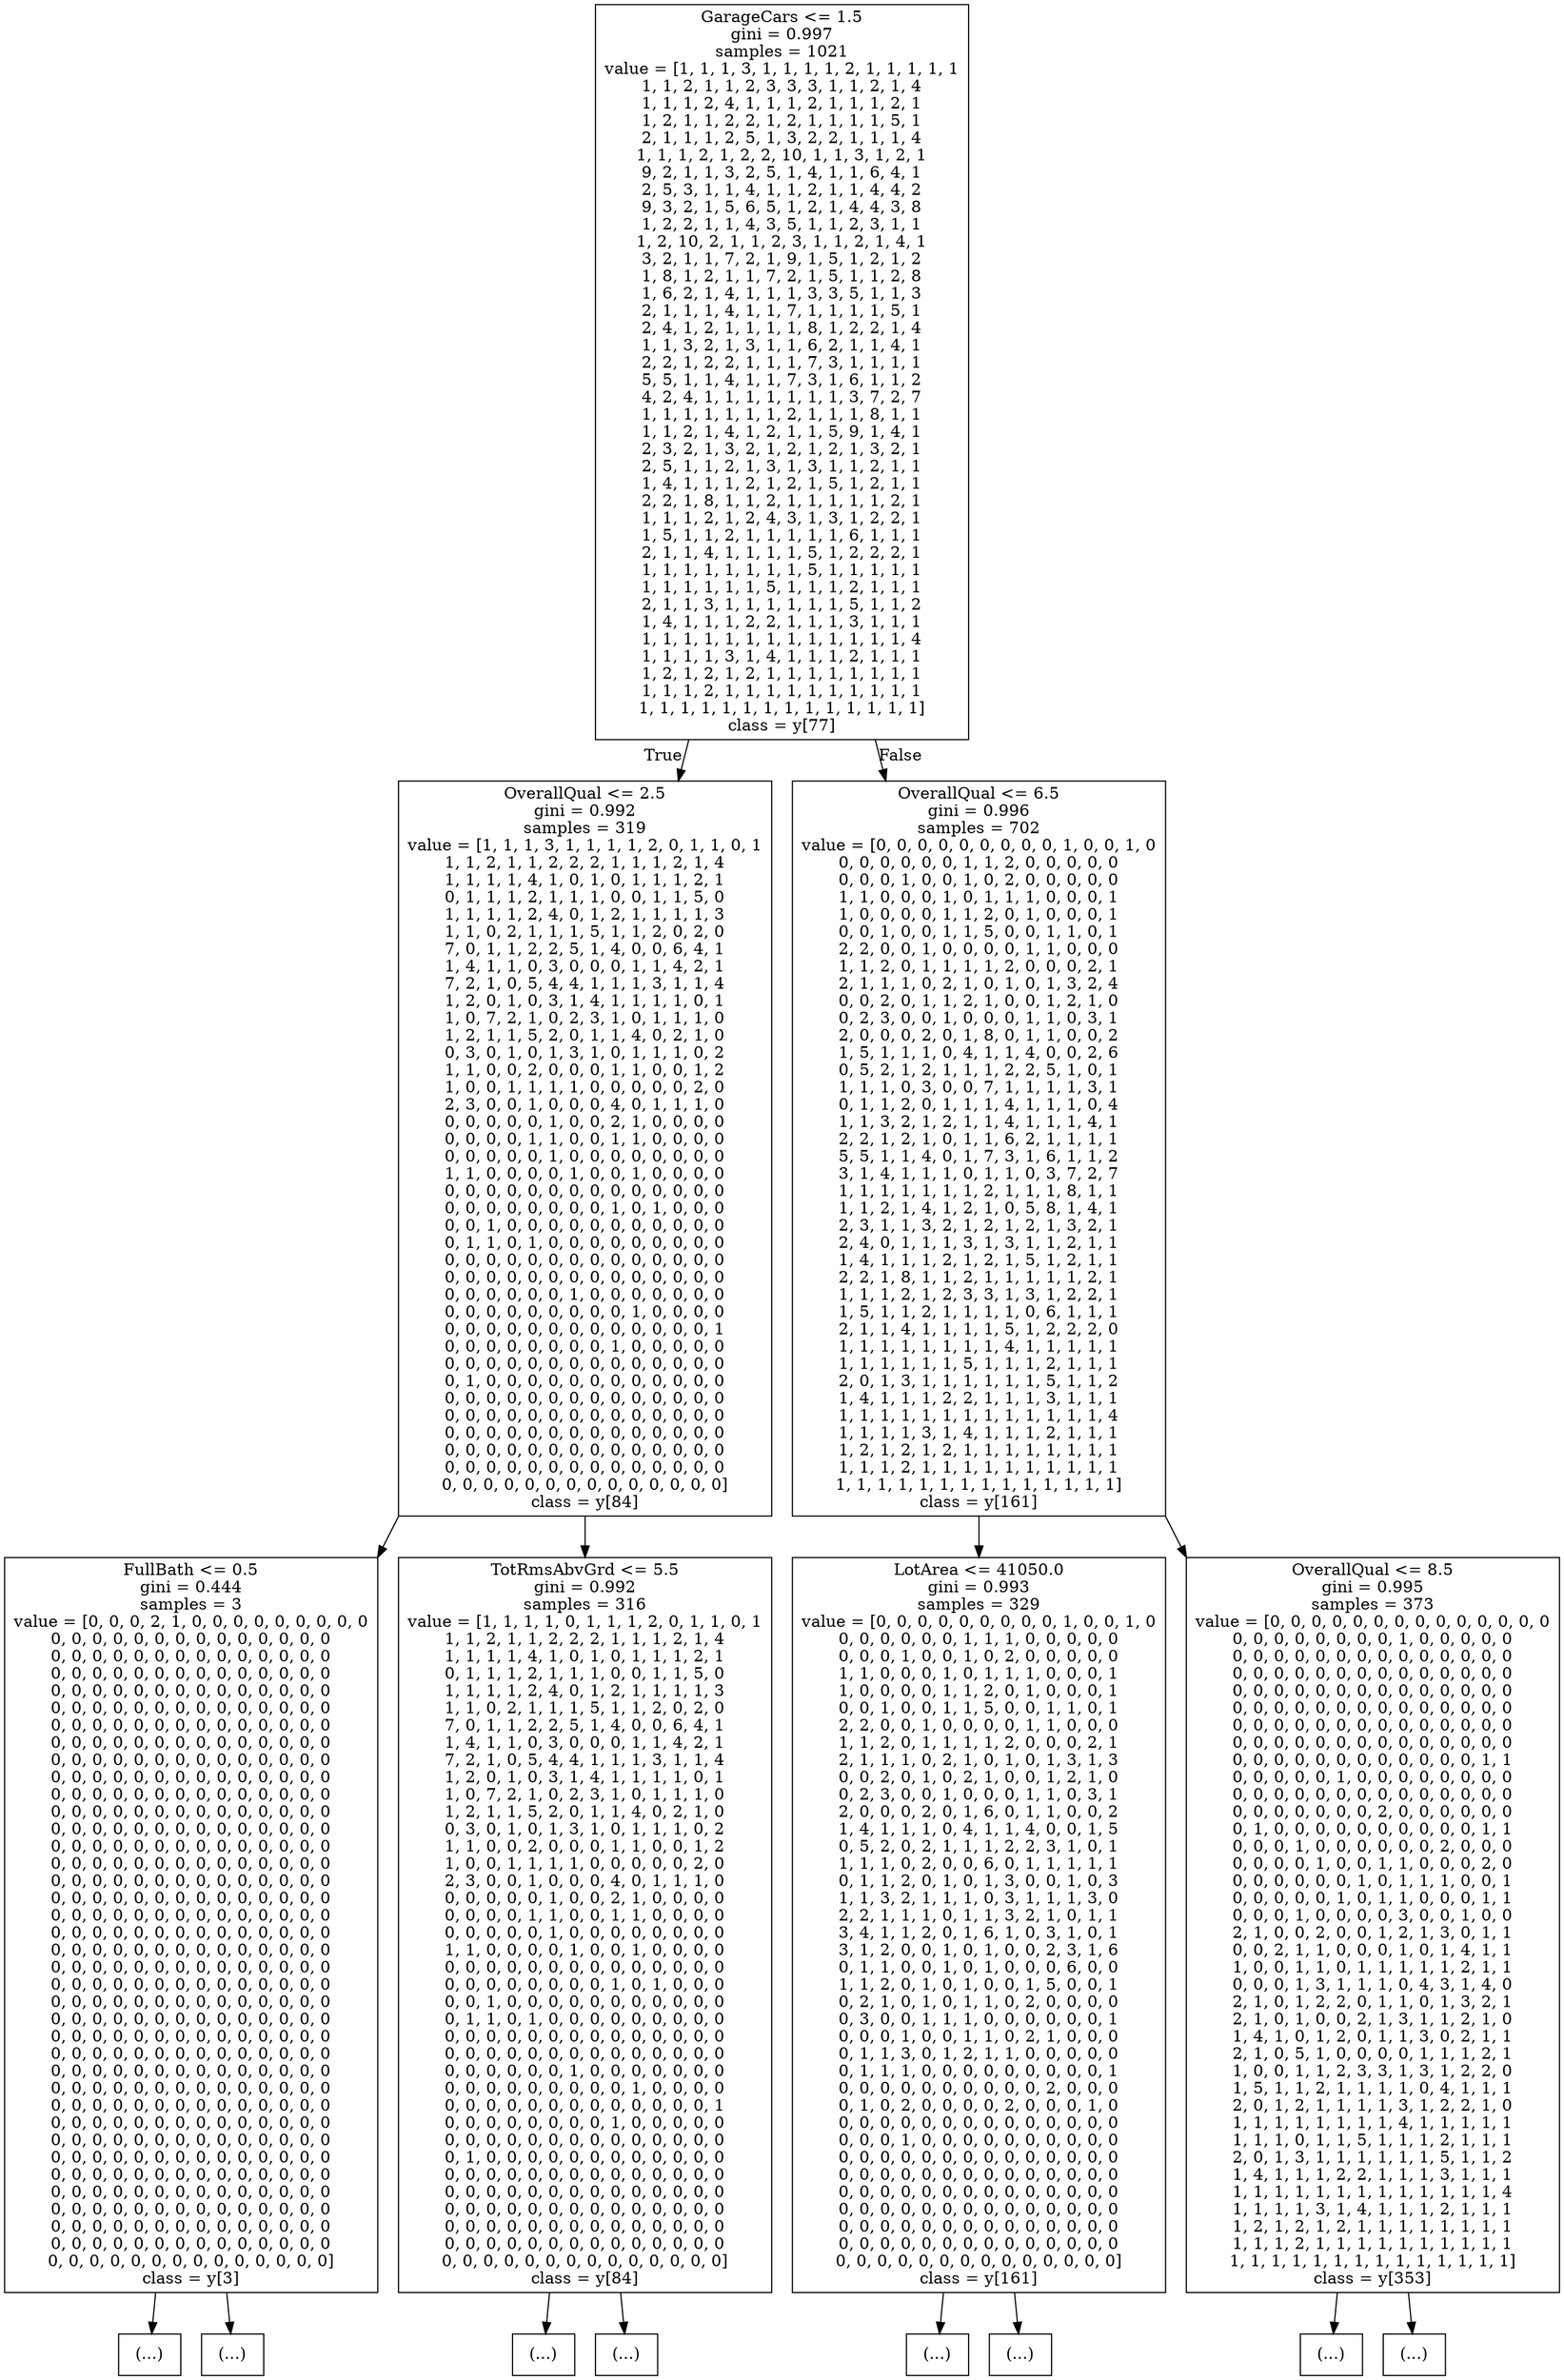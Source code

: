 digraph Tree {
node [shape=box] ;
0 [label="GarageCars <= 1.5\ngini = 0.997\nsamples = 1021\nvalue = [1, 1, 1, 3, 1, 1, 1, 1, 2, 1, 1, 1, 1, 1\n1, 1, 2, 1, 1, 2, 3, 3, 3, 1, 1, 2, 1, 4\n1, 1, 1, 2, 4, 1, 1, 1, 2, 1, 1, 1, 2, 1\n1, 2, 1, 1, 2, 2, 1, 2, 1, 1, 1, 1, 5, 1\n2, 1, 1, 1, 2, 5, 1, 3, 2, 2, 1, 1, 1, 4\n1, 1, 1, 2, 1, 2, 2, 10, 1, 1, 3, 1, 2, 1\n9, 2, 1, 1, 3, 2, 5, 1, 4, 1, 1, 6, 4, 1\n2, 5, 3, 1, 1, 4, 1, 1, 2, 1, 1, 4, 4, 2\n9, 3, 2, 1, 5, 6, 5, 1, 2, 1, 4, 4, 3, 8\n1, 2, 2, 1, 1, 4, 3, 5, 1, 1, 2, 3, 1, 1\n1, 2, 10, 2, 1, 1, 2, 3, 1, 1, 2, 1, 4, 1\n3, 2, 1, 1, 7, 2, 1, 9, 1, 5, 1, 2, 1, 2\n1, 8, 1, 2, 1, 1, 7, 2, 1, 5, 1, 1, 2, 8\n1, 6, 2, 1, 4, 1, 1, 1, 3, 3, 5, 1, 1, 3\n2, 1, 1, 1, 4, 1, 1, 7, 1, 1, 1, 1, 5, 1\n2, 4, 1, 2, 1, 1, 1, 1, 8, 1, 2, 2, 1, 4\n1, 1, 3, 2, 1, 3, 1, 1, 6, 2, 1, 1, 4, 1\n2, 2, 1, 2, 2, 1, 1, 1, 7, 3, 1, 1, 1, 1\n5, 5, 1, 1, 4, 1, 1, 7, 3, 1, 6, 1, 1, 2\n4, 2, 4, 1, 1, 1, 1, 1, 1, 1, 3, 7, 2, 7\n1, 1, 1, 1, 1, 1, 1, 2, 1, 1, 1, 8, 1, 1\n1, 1, 2, 1, 4, 1, 2, 1, 1, 5, 9, 1, 4, 1\n2, 3, 2, 1, 3, 2, 1, 2, 1, 2, 1, 3, 2, 1\n2, 5, 1, 1, 2, 1, 3, 1, 3, 1, 1, 2, 1, 1\n1, 4, 1, 1, 1, 2, 1, 2, 1, 5, 1, 2, 1, 1\n2, 2, 1, 8, 1, 1, 2, 1, 1, 1, 1, 1, 2, 1\n1, 1, 1, 2, 1, 2, 4, 3, 1, 3, 1, 2, 2, 1\n1, 5, 1, 1, 2, 1, 1, 1, 1, 1, 6, 1, 1, 1\n2, 1, 1, 4, 1, 1, 1, 1, 5, 1, 2, 2, 2, 1\n1, 1, 1, 1, 1, 1, 1, 1, 5, 1, 1, 1, 1, 1\n1, 1, 1, 1, 1, 1, 5, 1, 1, 1, 2, 1, 1, 1\n2, 1, 1, 3, 1, 1, 1, 1, 1, 1, 5, 1, 1, 2\n1, 4, 1, 1, 1, 2, 2, 1, 1, 1, 3, 1, 1, 1\n1, 1, 1, 1, 1, 1, 1, 1, 1, 1, 1, 1, 1, 4\n1, 1, 1, 1, 3, 1, 4, 1, 1, 1, 2, 1, 1, 1\n1, 2, 1, 2, 1, 2, 1, 1, 1, 1, 1, 1, 1, 1\n1, 1, 1, 2, 1, 1, 1, 1, 1, 1, 1, 1, 1, 1\n1, 1, 1, 1, 1, 1, 1, 1, 1, 1, 1, 1, 1, 1]\nclass = y[77]"] ;
1 [label="OverallQual <= 2.5\ngini = 0.992\nsamples = 319\nvalue = [1, 1, 1, 3, 1, 1, 1, 1, 2, 0, 1, 1, 0, 1\n1, 1, 2, 1, 1, 2, 2, 2, 1, 1, 1, 2, 1, 4\n1, 1, 1, 1, 4, 1, 0, 1, 0, 1, 1, 1, 2, 1\n0, 1, 1, 1, 2, 1, 1, 1, 0, 0, 1, 1, 5, 0\n1, 1, 1, 1, 2, 4, 0, 1, 2, 1, 1, 1, 1, 3\n1, 1, 0, 2, 1, 1, 1, 5, 1, 1, 2, 0, 2, 0\n7, 0, 1, 1, 2, 2, 5, 1, 4, 0, 0, 6, 4, 1\n1, 4, 1, 1, 0, 3, 0, 0, 0, 1, 1, 4, 2, 1\n7, 2, 1, 0, 5, 4, 4, 1, 1, 1, 3, 1, 1, 4\n1, 2, 0, 1, 0, 3, 1, 4, 1, 1, 1, 1, 0, 1\n1, 0, 7, 2, 1, 0, 2, 3, 1, 0, 1, 1, 1, 0\n1, 2, 1, 1, 5, 2, 0, 1, 1, 4, 0, 2, 1, 0\n0, 3, 0, 1, 0, 1, 3, 1, 0, 1, 1, 1, 0, 2\n1, 1, 0, 0, 2, 0, 0, 0, 1, 1, 0, 0, 1, 2\n1, 0, 0, 1, 1, 1, 1, 0, 0, 0, 0, 0, 2, 0\n2, 3, 0, 0, 1, 0, 0, 0, 4, 0, 1, 1, 1, 0\n0, 0, 0, 0, 0, 1, 0, 0, 2, 1, 0, 0, 0, 0\n0, 0, 0, 0, 1, 1, 0, 0, 1, 1, 0, 0, 0, 0\n0, 0, 0, 0, 0, 1, 0, 0, 0, 0, 0, 0, 0, 0\n1, 1, 0, 0, 0, 0, 1, 0, 0, 1, 0, 0, 0, 0\n0, 0, 0, 0, 0, 0, 0, 0, 0, 0, 0, 0, 0, 0\n0, 0, 0, 0, 0, 0, 0, 0, 1, 0, 1, 0, 0, 0\n0, 0, 1, 0, 0, 0, 0, 0, 0, 0, 0, 0, 0, 0\n0, 1, 1, 0, 1, 0, 0, 0, 0, 0, 0, 0, 0, 0\n0, 0, 0, 0, 0, 0, 0, 0, 0, 0, 0, 0, 0, 0\n0, 0, 0, 0, 0, 0, 0, 0, 0, 0, 0, 0, 0, 0\n0, 0, 0, 0, 0, 0, 1, 0, 0, 0, 0, 0, 0, 0\n0, 0, 0, 0, 0, 0, 0, 0, 0, 1, 0, 0, 0, 0\n0, 0, 0, 0, 0, 0, 0, 0, 0, 0, 0, 0, 0, 1\n0, 0, 0, 0, 0, 0, 0, 0, 1, 0, 0, 0, 0, 0\n0, 0, 0, 0, 0, 0, 0, 0, 0, 0, 0, 0, 0, 0\n0, 1, 0, 0, 0, 0, 0, 0, 0, 0, 0, 0, 0, 0\n0, 0, 0, 0, 0, 0, 0, 0, 0, 0, 0, 0, 0, 0\n0, 0, 0, 0, 0, 0, 0, 0, 0, 0, 0, 0, 0, 0\n0, 0, 0, 0, 0, 0, 0, 0, 0, 0, 0, 0, 0, 0\n0, 0, 0, 0, 0, 0, 0, 0, 0, 0, 0, 0, 0, 0\n0, 0, 0, 0, 0, 0, 0, 0, 0, 0, 0, 0, 0, 0\n0, 0, 0, 0, 0, 0, 0, 0, 0, 0, 0, 0, 0, 0]\nclass = y[84]"] ;
0 -> 1 [labeldistance=2.5, labelangle=45, headlabel="True"] ;
2 [label="FullBath <= 0.5\ngini = 0.444\nsamples = 3\nvalue = [0, 0, 0, 2, 1, 0, 0, 0, 0, 0, 0, 0, 0, 0\n0, 0, 0, 0, 0, 0, 0, 0, 0, 0, 0, 0, 0, 0\n0, 0, 0, 0, 0, 0, 0, 0, 0, 0, 0, 0, 0, 0\n0, 0, 0, 0, 0, 0, 0, 0, 0, 0, 0, 0, 0, 0\n0, 0, 0, 0, 0, 0, 0, 0, 0, 0, 0, 0, 0, 0\n0, 0, 0, 0, 0, 0, 0, 0, 0, 0, 0, 0, 0, 0\n0, 0, 0, 0, 0, 0, 0, 0, 0, 0, 0, 0, 0, 0\n0, 0, 0, 0, 0, 0, 0, 0, 0, 0, 0, 0, 0, 0\n0, 0, 0, 0, 0, 0, 0, 0, 0, 0, 0, 0, 0, 0\n0, 0, 0, 0, 0, 0, 0, 0, 0, 0, 0, 0, 0, 0\n0, 0, 0, 0, 0, 0, 0, 0, 0, 0, 0, 0, 0, 0\n0, 0, 0, 0, 0, 0, 0, 0, 0, 0, 0, 0, 0, 0\n0, 0, 0, 0, 0, 0, 0, 0, 0, 0, 0, 0, 0, 0\n0, 0, 0, 0, 0, 0, 0, 0, 0, 0, 0, 0, 0, 0\n0, 0, 0, 0, 0, 0, 0, 0, 0, 0, 0, 0, 0, 0\n0, 0, 0, 0, 0, 0, 0, 0, 0, 0, 0, 0, 0, 0\n0, 0, 0, 0, 0, 0, 0, 0, 0, 0, 0, 0, 0, 0\n0, 0, 0, 0, 0, 0, 0, 0, 0, 0, 0, 0, 0, 0\n0, 0, 0, 0, 0, 0, 0, 0, 0, 0, 0, 0, 0, 0\n0, 0, 0, 0, 0, 0, 0, 0, 0, 0, 0, 0, 0, 0\n0, 0, 0, 0, 0, 0, 0, 0, 0, 0, 0, 0, 0, 0\n0, 0, 0, 0, 0, 0, 0, 0, 0, 0, 0, 0, 0, 0\n0, 0, 0, 0, 0, 0, 0, 0, 0, 0, 0, 0, 0, 0\n0, 0, 0, 0, 0, 0, 0, 0, 0, 0, 0, 0, 0, 0\n0, 0, 0, 0, 0, 0, 0, 0, 0, 0, 0, 0, 0, 0\n0, 0, 0, 0, 0, 0, 0, 0, 0, 0, 0, 0, 0, 0\n0, 0, 0, 0, 0, 0, 0, 0, 0, 0, 0, 0, 0, 0\n0, 0, 0, 0, 0, 0, 0, 0, 0, 0, 0, 0, 0, 0\n0, 0, 0, 0, 0, 0, 0, 0, 0, 0, 0, 0, 0, 0\n0, 0, 0, 0, 0, 0, 0, 0, 0, 0, 0, 0, 0, 0\n0, 0, 0, 0, 0, 0, 0, 0, 0, 0, 0, 0, 0, 0\n0, 0, 0, 0, 0, 0, 0, 0, 0, 0, 0, 0, 0, 0\n0, 0, 0, 0, 0, 0, 0, 0, 0, 0, 0, 0, 0, 0\n0, 0, 0, 0, 0, 0, 0, 0, 0, 0, 0, 0, 0, 0\n0, 0, 0, 0, 0, 0, 0, 0, 0, 0, 0, 0, 0, 0\n0, 0, 0, 0, 0, 0, 0, 0, 0, 0, 0, 0, 0, 0\n0, 0, 0, 0, 0, 0, 0, 0, 0, 0, 0, 0, 0, 0\n0, 0, 0, 0, 0, 0, 0, 0, 0, 0, 0, 0, 0, 0]\nclass = y[3]"] ;
1 -> 2 ;
3 [label="(...)"] ;
2 -> 3 ;
4 [label="(...)"] ;
2 -> 4 ;
5 [label="TotRmsAbvGrd <= 5.5\ngini = 0.992\nsamples = 316\nvalue = [1, 1, 1, 1, 0, 1, 1, 1, 2, 0, 1, 1, 0, 1\n1, 1, 2, 1, 1, 2, 2, 2, 1, 1, 1, 2, 1, 4\n1, 1, 1, 1, 4, 1, 0, 1, 0, 1, 1, 1, 2, 1\n0, 1, 1, 1, 2, 1, 1, 1, 0, 0, 1, 1, 5, 0\n1, 1, 1, 1, 2, 4, 0, 1, 2, 1, 1, 1, 1, 3\n1, 1, 0, 2, 1, 1, 1, 5, 1, 1, 2, 0, 2, 0\n7, 0, 1, 1, 2, 2, 5, 1, 4, 0, 0, 6, 4, 1\n1, 4, 1, 1, 0, 3, 0, 0, 0, 1, 1, 4, 2, 1\n7, 2, 1, 0, 5, 4, 4, 1, 1, 1, 3, 1, 1, 4\n1, 2, 0, 1, 0, 3, 1, 4, 1, 1, 1, 1, 0, 1\n1, 0, 7, 2, 1, 0, 2, 3, 1, 0, 1, 1, 1, 0\n1, 2, 1, 1, 5, 2, 0, 1, 1, 4, 0, 2, 1, 0\n0, 3, 0, 1, 0, 1, 3, 1, 0, 1, 1, 1, 0, 2\n1, 1, 0, 0, 2, 0, 0, 0, 1, 1, 0, 0, 1, 2\n1, 0, 0, 1, 1, 1, 1, 0, 0, 0, 0, 0, 2, 0\n2, 3, 0, 0, 1, 0, 0, 0, 4, 0, 1, 1, 1, 0\n0, 0, 0, 0, 0, 1, 0, 0, 2, 1, 0, 0, 0, 0\n0, 0, 0, 0, 1, 1, 0, 0, 1, 1, 0, 0, 0, 0\n0, 0, 0, 0, 0, 1, 0, 0, 0, 0, 0, 0, 0, 0\n1, 1, 0, 0, 0, 0, 1, 0, 0, 1, 0, 0, 0, 0\n0, 0, 0, 0, 0, 0, 0, 0, 0, 0, 0, 0, 0, 0\n0, 0, 0, 0, 0, 0, 0, 0, 1, 0, 1, 0, 0, 0\n0, 0, 1, 0, 0, 0, 0, 0, 0, 0, 0, 0, 0, 0\n0, 1, 1, 0, 1, 0, 0, 0, 0, 0, 0, 0, 0, 0\n0, 0, 0, 0, 0, 0, 0, 0, 0, 0, 0, 0, 0, 0\n0, 0, 0, 0, 0, 0, 0, 0, 0, 0, 0, 0, 0, 0\n0, 0, 0, 0, 0, 0, 1, 0, 0, 0, 0, 0, 0, 0\n0, 0, 0, 0, 0, 0, 0, 0, 0, 1, 0, 0, 0, 0\n0, 0, 0, 0, 0, 0, 0, 0, 0, 0, 0, 0, 0, 1\n0, 0, 0, 0, 0, 0, 0, 0, 1, 0, 0, 0, 0, 0\n0, 0, 0, 0, 0, 0, 0, 0, 0, 0, 0, 0, 0, 0\n0, 1, 0, 0, 0, 0, 0, 0, 0, 0, 0, 0, 0, 0\n0, 0, 0, 0, 0, 0, 0, 0, 0, 0, 0, 0, 0, 0\n0, 0, 0, 0, 0, 0, 0, 0, 0, 0, 0, 0, 0, 0\n0, 0, 0, 0, 0, 0, 0, 0, 0, 0, 0, 0, 0, 0\n0, 0, 0, 0, 0, 0, 0, 0, 0, 0, 0, 0, 0, 0\n0, 0, 0, 0, 0, 0, 0, 0, 0, 0, 0, 0, 0, 0\n0, 0, 0, 0, 0, 0, 0, 0, 0, 0, 0, 0, 0, 0]\nclass = y[84]"] ;
1 -> 5 ;
6 [label="(...)"] ;
5 -> 6 ;
7 [label="(...)"] ;
5 -> 7 ;
8 [label="OverallQual <= 6.5\ngini = 0.996\nsamples = 702\nvalue = [0, 0, 0, 0, 0, 0, 0, 0, 0, 1, 0, 0, 1, 0\n0, 0, 0, 0, 0, 0, 1, 1, 2, 0, 0, 0, 0, 0\n0, 0, 0, 1, 0, 0, 1, 0, 2, 0, 0, 0, 0, 0\n1, 1, 0, 0, 0, 1, 0, 1, 1, 1, 0, 0, 0, 1\n1, 0, 0, 0, 0, 1, 1, 2, 0, 1, 0, 0, 0, 1\n0, 0, 1, 0, 0, 1, 1, 5, 0, 0, 1, 1, 0, 1\n2, 2, 0, 0, 1, 0, 0, 0, 0, 1, 1, 0, 0, 0\n1, 1, 2, 0, 1, 1, 1, 1, 2, 0, 0, 0, 2, 1\n2, 1, 1, 1, 0, 2, 1, 0, 1, 0, 1, 3, 2, 4\n0, 0, 2, 0, 1, 1, 2, 1, 0, 0, 1, 2, 1, 0\n0, 2, 3, 0, 0, 1, 0, 0, 0, 1, 1, 0, 3, 1\n2, 0, 0, 0, 2, 0, 1, 8, 0, 1, 1, 0, 0, 2\n1, 5, 1, 1, 1, 0, 4, 1, 1, 4, 0, 0, 2, 6\n0, 5, 2, 1, 2, 1, 1, 1, 2, 2, 5, 1, 0, 1\n1, 1, 1, 0, 3, 0, 0, 7, 1, 1, 1, 1, 3, 1\n0, 1, 1, 2, 0, 1, 1, 1, 4, 1, 1, 1, 0, 4\n1, 1, 3, 2, 1, 2, 1, 1, 4, 1, 1, 1, 4, 1\n2, 2, 1, 2, 1, 0, 1, 1, 6, 2, 1, 1, 1, 1\n5, 5, 1, 1, 4, 0, 1, 7, 3, 1, 6, 1, 1, 2\n3, 1, 4, 1, 1, 1, 0, 1, 1, 0, 3, 7, 2, 7\n1, 1, 1, 1, 1, 1, 1, 2, 1, 1, 1, 8, 1, 1\n1, 1, 2, 1, 4, 1, 2, 1, 0, 5, 8, 1, 4, 1\n2, 3, 1, 1, 3, 2, 1, 2, 1, 2, 1, 3, 2, 1\n2, 4, 0, 1, 1, 1, 3, 1, 3, 1, 1, 2, 1, 1\n1, 4, 1, 1, 1, 2, 1, 2, 1, 5, 1, 2, 1, 1\n2, 2, 1, 8, 1, 1, 2, 1, 1, 1, 1, 1, 2, 1\n1, 1, 1, 2, 1, 2, 3, 3, 1, 3, 1, 2, 2, 1\n1, 5, 1, 1, 2, 1, 1, 1, 1, 0, 6, 1, 1, 1\n2, 1, 1, 4, 1, 1, 1, 1, 5, 1, 2, 2, 2, 0\n1, 1, 1, 1, 1, 1, 1, 1, 4, 1, 1, 1, 1, 1\n1, 1, 1, 1, 1, 1, 5, 1, 1, 1, 2, 1, 1, 1\n2, 0, 1, 3, 1, 1, 1, 1, 1, 1, 5, 1, 1, 2\n1, 4, 1, 1, 1, 2, 2, 1, 1, 1, 3, 1, 1, 1\n1, 1, 1, 1, 1, 1, 1, 1, 1, 1, 1, 1, 1, 4\n1, 1, 1, 1, 3, 1, 4, 1, 1, 1, 2, 1, 1, 1\n1, 2, 1, 2, 1, 2, 1, 1, 1, 1, 1, 1, 1, 1\n1, 1, 1, 2, 1, 1, 1, 1, 1, 1, 1, 1, 1, 1\n1, 1, 1, 1, 1, 1, 1, 1, 1, 1, 1, 1, 1, 1]\nclass = y[161]"] ;
0 -> 8 [labeldistance=2.5, labelangle=-45, headlabel="False"] ;
9 [label="LotArea <= 41050.0\ngini = 0.993\nsamples = 329\nvalue = [0, 0, 0, 0, 0, 0, 0, 0, 0, 1, 0, 0, 1, 0\n0, 0, 0, 0, 0, 0, 1, 1, 1, 0, 0, 0, 0, 0\n0, 0, 0, 1, 0, 0, 1, 0, 2, 0, 0, 0, 0, 0\n1, 1, 0, 0, 0, 1, 0, 1, 1, 1, 0, 0, 0, 1\n1, 0, 0, 0, 0, 1, 1, 2, 0, 1, 0, 0, 0, 1\n0, 0, 1, 0, 0, 1, 1, 5, 0, 0, 1, 1, 0, 1\n2, 2, 0, 0, 1, 0, 0, 0, 0, 1, 1, 0, 0, 0\n1, 1, 2, 0, 1, 1, 1, 1, 2, 0, 0, 0, 2, 1\n2, 1, 1, 1, 0, 2, 1, 0, 1, 0, 1, 3, 1, 3\n0, 0, 2, 0, 1, 0, 2, 1, 0, 0, 1, 2, 1, 0\n0, 2, 3, 0, 0, 1, 0, 0, 0, 1, 1, 0, 3, 1\n2, 0, 0, 0, 2, 0, 1, 6, 0, 1, 1, 0, 0, 2\n1, 4, 1, 1, 1, 0, 4, 1, 1, 4, 0, 0, 1, 5\n0, 5, 2, 0, 2, 1, 1, 1, 2, 2, 3, 1, 0, 1\n1, 1, 1, 0, 2, 0, 0, 6, 0, 1, 1, 1, 1, 1\n0, 1, 1, 2, 0, 1, 0, 1, 3, 0, 0, 1, 0, 3\n1, 1, 3, 2, 1, 1, 1, 0, 3, 1, 1, 1, 3, 0\n2, 2, 1, 1, 1, 0, 1, 1, 3, 2, 1, 0, 1, 1\n3, 4, 1, 1, 2, 0, 1, 6, 1, 0, 3, 1, 0, 1\n3, 1, 2, 0, 0, 1, 0, 1, 0, 0, 2, 3, 1, 6\n0, 1, 1, 0, 0, 1, 0, 1, 0, 0, 0, 6, 0, 0\n1, 1, 2, 0, 1, 0, 1, 0, 0, 1, 5, 0, 0, 1\n0, 2, 1, 0, 1, 0, 1, 1, 0, 2, 0, 0, 0, 0\n0, 3, 0, 0, 1, 1, 1, 0, 0, 0, 0, 0, 0, 1\n0, 0, 0, 1, 0, 0, 1, 1, 0, 2, 1, 0, 0, 0\n0, 1, 1, 3, 0, 1, 2, 1, 1, 0, 0, 0, 0, 0\n0, 1, 1, 1, 0, 0, 0, 0, 0, 0, 0, 0, 0, 1\n0, 0, 0, 0, 0, 0, 0, 0, 0, 0, 2, 0, 0, 0\n0, 1, 0, 2, 0, 0, 0, 0, 2, 0, 0, 0, 1, 0\n0, 0, 0, 0, 0, 0, 0, 0, 0, 0, 0, 0, 0, 0\n0, 0, 0, 1, 0, 0, 0, 0, 0, 0, 0, 0, 0, 0\n0, 0, 0, 0, 0, 0, 0, 0, 0, 0, 0, 0, 0, 0\n0, 0, 0, 0, 0, 0, 0, 0, 0, 0, 0, 0, 0, 0\n0, 0, 0, 0, 0, 0, 0, 0, 0, 0, 0, 0, 0, 0\n0, 0, 0, 0, 0, 0, 0, 0, 0, 0, 0, 0, 0, 0\n0, 0, 0, 0, 0, 0, 0, 0, 0, 0, 0, 0, 0, 0\n0, 0, 0, 0, 0, 0, 0, 0, 0, 0, 0, 0, 0, 0\n0, 0, 0, 0, 0, 0, 0, 0, 0, 0, 0, 0, 0, 0]\nclass = y[161]"] ;
8 -> 9 ;
10 [label="(...)"] ;
9 -> 10 ;
11 [label="(...)"] ;
9 -> 11 ;
12 [label="OverallQual <= 8.5\ngini = 0.995\nsamples = 373\nvalue = [0, 0, 0, 0, 0, 0, 0, 0, 0, 0, 0, 0, 0, 0\n0, 0, 0, 0, 0, 0, 0, 0, 1, 0, 0, 0, 0, 0\n0, 0, 0, 0, 0, 0, 0, 0, 0, 0, 0, 0, 0, 0\n0, 0, 0, 0, 0, 0, 0, 0, 0, 0, 0, 0, 0, 0\n0, 0, 0, 0, 0, 0, 0, 0, 0, 0, 0, 0, 0, 0\n0, 0, 0, 0, 0, 0, 0, 0, 0, 0, 0, 0, 0, 0\n0, 0, 0, 0, 0, 0, 0, 0, 0, 0, 0, 0, 0, 0\n0, 0, 0, 0, 0, 0, 0, 0, 0, 0, 0, 0, 0, 0\n0, 0, 0, 0, 0, 0, 0, 0, 0, 0, 0, 0, 1, 1\n0, 0, 0, 0, 0, 1, 0, 0, 0, 0, 0, 0, 0, 0\n0, 0, 0, 0, 0, 0, 0, 0, 0, 0, 0, 0, 0, 0\n0, 0, 0, 0, 0, 0, 0, 2, 0, 0, 0, 0, 0, 0\n0, 1, 0, 0, 0, 0, 0, 0, 0, 0, 0, 0, 1, 1\n0, 0, 0, 1, 0, 0, 0, 0, 0, 0, 2, 0, 0, 0\n0, 0, 0, 0, 1, 0, 0, 1, 1, 0, 0, 0, 2, 0\n0, 0, 0, 0, 0, 0, 1, 0, 1, 1, 1, 0, 0, 1\n0, 0, 0, 0, 0, 1, 0, 1, 1, 0, 0, 0, 1, 1\n0, 0, 0, 1, 0, 0, 0, 0, 3, 0, 0, 1, 0, 0\n2, 1, 0, 0, 2, 0, 0, 1, 2, 1, 3, 0, 1, 1\n0, 0, 2, 1, 1, 0, 0, 0, 1, 0, 1, 4, 1, 1\n1, 0, 0, 1, 1, 0, 1, 1, 1, 1, 1, 2, 1, 1\n0, 0, 0, 1, 3, 1, 1, 1, 0, 4, 3, 1, 4, 0\n2, 1, 0, 1, 2, 2, 0, 1, 1, 0, 1, 3, 2, 1\n2, 1, 0, 1, 0, 0, 2, 1, 3, 1, 1, 2, 1, 0\n1, 4, 1, 0, 1, 2, 0, 1, 1, 3, 0, 2, 1, 1\n2, 1, 0, 5, 1, 0, 0, 0, 0, 1, 1, 1, 2, 1\n1, 0, 0, 1, 1, 2, 3, 3, 1, 3, 1, 2, 2, 0\n1, 5, 1, 1, 2, 1, 1, 1, 1, 0, 4, 1, 1, 1\n2, 0, 1, 2, 1, 1, 1, 1, 3, 1, 2, 2, 1, 0\n1, 1, 1, 1, 1, 1, 1, 1, 4, 1, 1, 1, 1, 1\n1, 1, 1, 0, 1, 1, 5, 1, 1, 1, 2, 1, 1, 1\n2, 0, 1, 3, 1, 1, 1, 1, 1, 1, 5, 1, 1, 2\n1, 4, 1, 1, 1, 2, 2, 1, 1, 1, 3, 1, 1, 1\n1, 1, 1, 1, 1, 1, 1, 1, 1, 1, 1, 1, 1, 4\n1, 1, 1, 1, 3, 1, 4, 1, 1, 1, 2, 1, 1, 1\n1, 2, 1, 2, 1, 2, 1, 1, 1, 1, 1, 1, 1, 1\n1, 1, 1, 2, 1, 1, 1, 1, 1, 1, 1, 1, 1, 1\n1, 1, 1, 1, 1, 1, 1, 1, 1, 1, 1, 1, 1, 1]\nclass = y[353]"] ;
8 -> 12 ;
13 [label="(...)"] ;
12 -> 13 ;
14 [label="(...)"] ;
12 -> 14 ;
}